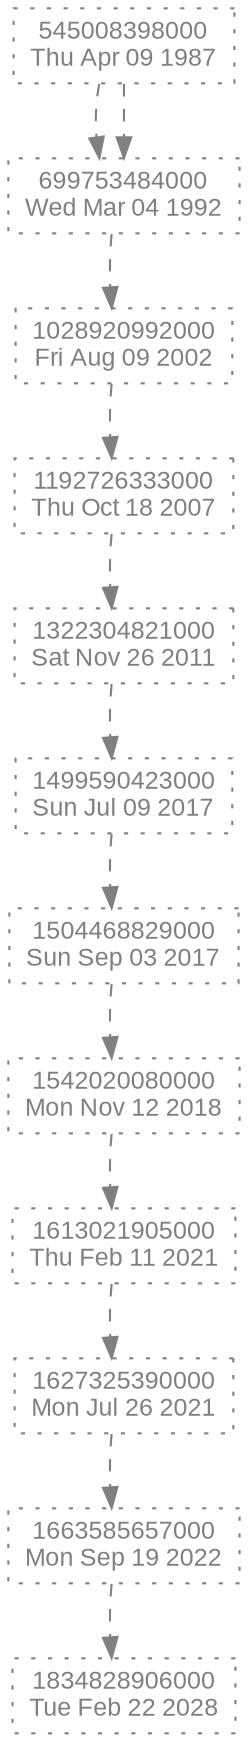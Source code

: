 digraph {
    node [fontname="Arial"; fontsize="12";];
    edge [fontname="Arial"; fontsize="12";];
    bgcolor="transparent";
    comment=" ";
    fontname="Arial";
    fontsize="12";
    rankdir="TD";
    ranksep="0.5";
    1 [class="event td408927559ee23e3 td2def5209db8e1c9"; color="#808080FF"; fontcolor="#808080FF"; id="Z1987-04-09-0"; label=<545008398000<BR ALIGN="CENTER"/>Thu Apr 09 1987>; penwidth="1"; shape="box"; style="dotted"; tooltip="";];
    2 [class="event td408927559ee23e3 td2def5209db8e1c9"; color="#808080FF"; fontcolor="#808080FF"; id="Z1992-03-04-0"; label=<699753484000<BR ALIGN="CENTER"/>Wed Mar 04 1992>; penwidth="1"; shape="box"; style="dotted"; tooltip="";];
    3 [class="event td408927559ee23e3"; color="#808080FF"; fontcolor="#808080FF"; id="Z2002-08-09-0"; label=<1028920992000<BR ALIGN="CENTER"/>Fri Aug 09 2002>; penwidth="1"; shape="box"; style="dotted"; tooltip="";];
    4 [class="event td408927559ee23e3"; color="#808080FF"; fontcolor="#808080FF"; id="Z2007-10-18-0"; label=<1192726333000<BR ALIGN="CENTER"/>Thu Oct 18 2007>; penwidth="1"; shape="box"; style="dotted"; tooltip="";];
    5 [class="event td408927559ee23e3"; color="#808080FF"; fontcolor="#808080FF"; id="Z2011-11-26-0"; label=<1322304821000<BR ALIGN="CENTER"/>Sat Nov 26 2011>; penwidth="1"; shape="box"; style="dotted"; tooltip="";];
    6 [class="event td408927559ee23e3"; color="#808080FF"; fontcolor="#808080FF"; id="Z2017-07-09-0"; label=<1499590423000<BR ALIGN="CENTER"/>Sun Jul 09 2017>; penwidth="1"; shape="box"; style="dotted"; tooltip="";];
    7 [class="event td408927559ee23e3"; color="#808080FF"; fontcolor="#808080FF"; id="Z2017-09-03-0"; label=<1504468829000<BR ALIGN="CENTER"/>Sun Sep 03 2017>; penwidth="1"; shape="box"; style="dotted"; tooltip="";];
    8 [class="event td408927559ee23e3"; color="#808080FF"; fontcolor="#808080FF"; id="Z2018-11-12-0"; label=<1542020080000<BR ALIGN="CENTER"/>Mon Nov 12 2018>; penwidth="1"; shape="box"; style="dotted"; tooltip="";];
    9 [class="event td408927559ee23e3"; color="#808080FF"; fontcolor="#808080FF"; id="Z2021-02-11-0"; label=<1613021905000<BR ALIGN="CENTER"/>Thu Feb 11 2021>; penwidth="1"; shape="box"; style="dotted"; tooltip="";];
    10 [class="event td408927559ee23e3"; color="#808080FF"; fontcolor="#808080FF"; id="Z2021-07-26-0"; label=<1627325390000<BR ALIGN="CENTER"/>Mon Jul 26 2021>; penwidth="1"; shape="box"; style="dotted"; tooltip="";];
    11 [class="event td408927559ee23e3"; color="#808080FF"; fontcolor="#808080FF"; id="Z2022-09-19-0"; label=<1663585657000<BR ALIGN="CENTER"/>Mon Sep 19 2022>; penwidth="1"; shape="box"; style="dotted"; tooltip="";];
    12 [class="event td408927559ee23e3"; color="#808080FF"; fontcolor="#808080FF"; id="Z2028-02-22-0"; label=<1834828906000<BR ALIGN="CENTER"/>Tue Feb 22 2028>; penwidth="1"; shape="box"; style="dotted"; tooltip="";];
    1 -> 2 [color="#808080FF"; label=""; penwidth="1"; samehead="document"; sametail="document"; style="dashed"; tooltip="";];
    2 -> 3 [color="#808080FF"; label=""; penwidth="1"; samehead="document"; sametail="document"; style="dashed"; tooltip="";];
    3 -> 4 [color="#808080FF"; label=""; penwidth="1"; samehead="document"; sametail="document"; style="dashed"; tooltip="";];
    4 -> 5 [color="#808080FF"; label=""; penwidth="1"; samehead="document"; sametail="document"; style="dashed"; tooltip="";];
    5 -> 6 [color="#808080FF"; label=""; penwidth="1"; samehead="document"; sametail="document"; style="dashed"; tooltip="";];
    6 -> 7 [color="#808080FF"; label=""; penwidth="1"; samehead="document"; sametail="document"; style="dashed"; tooltip="";];
    7 -> 8 [color="#808080FF"; label=""; penwidth="1"; samehead="document"; sametail="document"; style="dashed"; tooltip="";];
    8 -> 9 [color="#808080FF"; label=""; penwidth="1"; samehead="document"; sametail="document"; style="dashed"; tooltip="";];
    9 -> 10 [color="#808080FF"; label=""; penwidth="1"; samehead="document"; sametail="document"; style="dashed"; tooltip="";];
    10 -> 11 [color="#808080FF"; label=""; penwidth="1"; samehead="document"; sametail="document"; style="dashed"; tooltip="";];
    11 -> 12 [color="#808080FF"; label=""; penwidth="1"; samehead="document"; sametail="document"; style="dashed"; tooltip="";];
    1 -> 2 [color="#808080FF"; label=""; penwidth="1"; samehead="test"; sametail="test"; style="dashed"; tooltip="";];
    1 -> 2 [style="invis";];
    2 -> 3 [style="invis";];
    3 -> 4 [style="invis";];
    4 -> 5 [style="invis";];
    5 -> 6 [style="invis";];
    6 -> 7 [style="invis";];
    7 -> 8 [style="invis";];
    8 -> 9 [style="invis";];
    9 -> 10 [style="invis";];
    10 -> 11 [style="invis";];
    11 -> 12 [style="invis";];
}